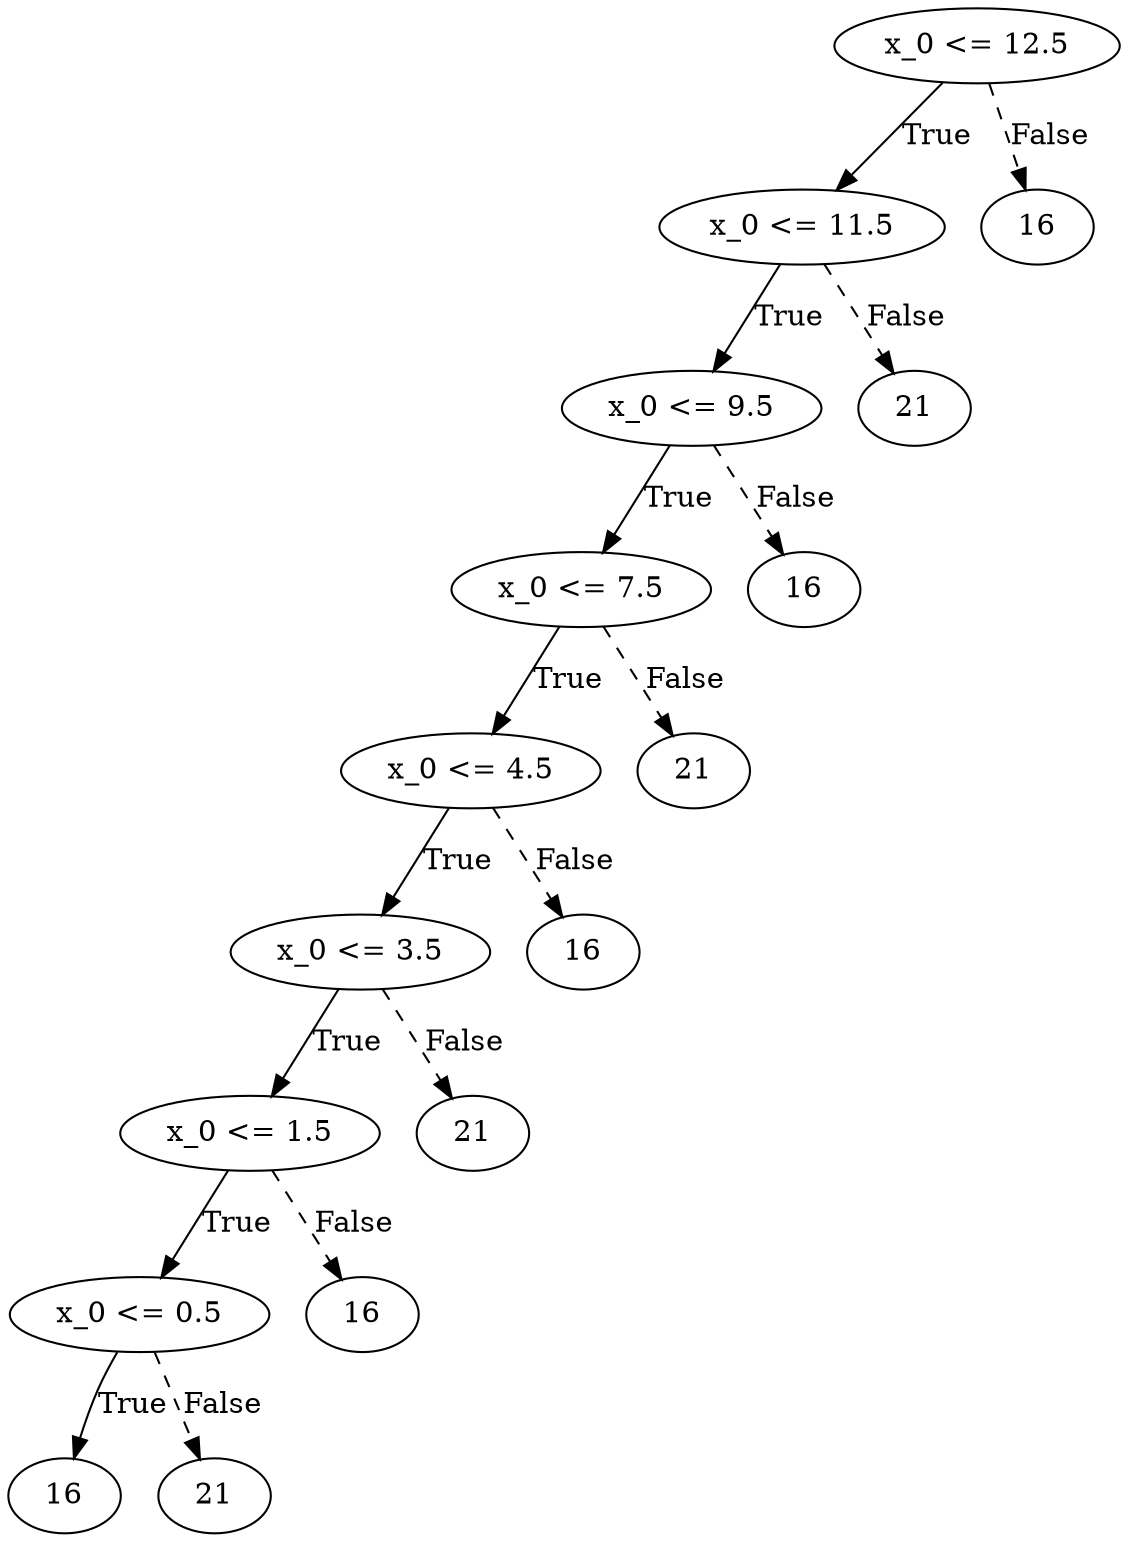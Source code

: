 digraph {
0 [label="x_0 <= 12.5"];
1 [label="x_0 <= 11.5"];
2 [label="x_0 <= 9.5"];
3 [label="x_0 <= 7.5"];
4 [label="x_0 <= 4.5"];
5 [label="x_0 <= 3.5"];
6 [label="x_0 <= 1.5"];
7 [label="x_0 <= 0.5"];
8 [label="16"];
7 -> 8 [label="True"];
9 [label="21"];
7 -> 9 [style="dashed", label="False"];
6 -> 7 [label="True"];
10 [label="16"];
6 -> 10 [style="dashed", label="False"];
5 -> 6 [label="True"];
11 [label="21"];
5 -> 11 [style="dashed", label="False"];
4 -> 5 [label="True"];
12 [label="16"];
4 -> 12 [style="dashed", label="False"];
3 -> 4 [label="True"];
13 [label="21"];
3 -> 13 [style="dashed", label="False"];
2 -> 3 [label="True"];
14 [label="16"];
2 -> 14 [style="dashed", label="False"];
1 -> 2 [label="True"];
15 [label="21"];
1 -> 15 [style="dashed", label="False"];
0 -> 1 [label="True"];
16 [label="16"];
0 -> 16 [style="dashed", label="False"];

}